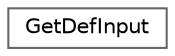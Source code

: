 digraph "Graphical Class Hierarchy"
{
 // INTERACTIVE_SVG=YES
 // LATEX_PDF_SIZE
  bgcolor="transparent";
  edge [fontname=Helvetica,fontsize=10,labelfontname=Helvetica,labelfontsize=10];
  node [fontname=Helvetica,fontsize=10,shape=box,height=0.2,width=0.4];
  rankdir="LR";
  Node0 [id="Node000000",label="GetDefInput",height=0.2,width=0.4,color="grey40", fillcolor="white", style="filled",URL="$de/d76/struct_get_def_input.html",tooltip=" "];
}
